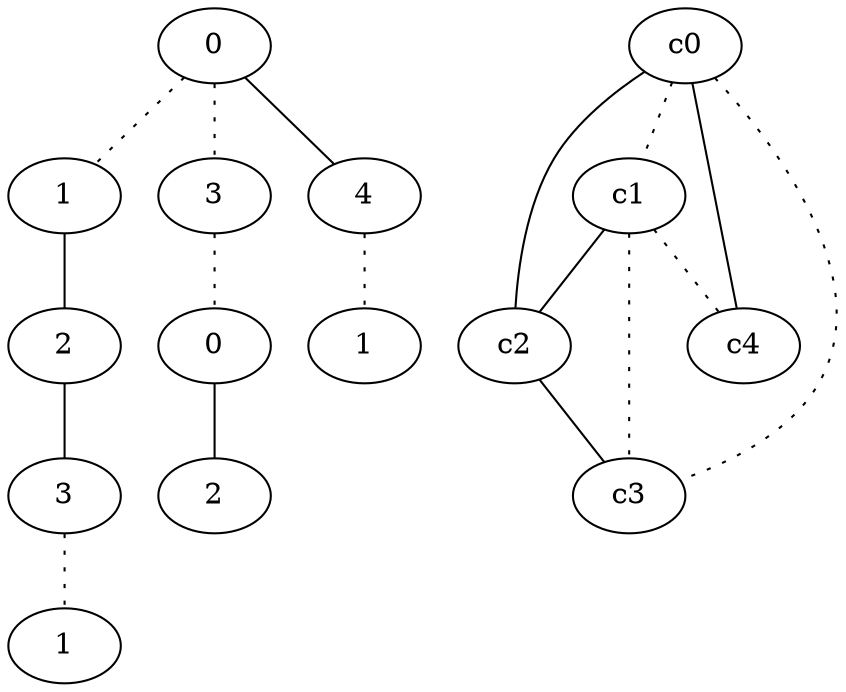 graph {
a0[label=0];
a1[label=1];
a2[label=2];
a3[label=3];
a4[label=1];
a5[label=3];
a6[label=0];
a7[label=2];
a8[label=4];
a9[label=1];
a0 -- a1 [style=dotted];
a0 -- a5 [style=dotted];
a0 -- a8;
a1 -- a2;
a2 -- a3;
a3 -- a4 [style=dotted];
a5 -- a6 [style=dotted];
a6 -- a7;
a8 -- a9 [style=dotted];
c0 -- c1 [style=dotted];
c0 -- c2;
c0 -- c3 [style=dotted];
c0 -- c4;
c1 -- c2;
c1 -- c3 [style=dotted];
c1 -- c4 [style=dotted];
c2 -- c3;
}

